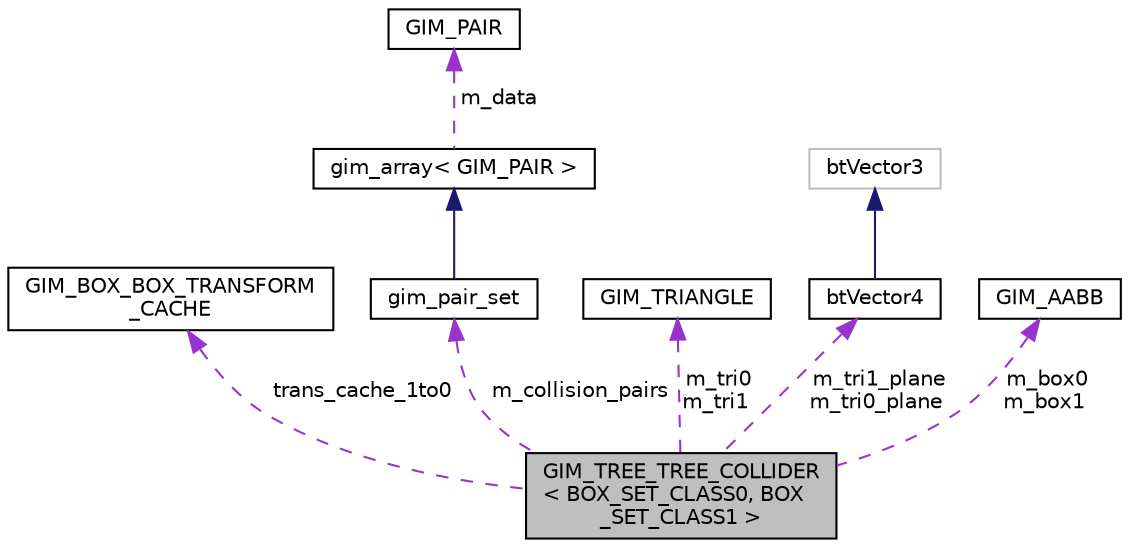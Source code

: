 digraph "GIM_TREE_TREE_COLLIDER&lt; BOX_SET_CLASS0, BOX_SET_CLASS1 &gt;"
{
  edge [fontname="Helvetica",fontsize="10",labelfontname="Helvetica",labelfontsize="10"];
  node [fontname="Helvetica",fontsize="10",shape=record];
  Node1 [label="GIM_TREE_TREE_COLLIDER\l\< BOX_SET_CLASS0, BOX\l_SET_CLASS1 \>",height=0.2,width=0.4,color="black", fillcolor="grey75", style="filled", fontcolor="black"];
  Node2 -> Node1 [dir="back",color="darkorchid3",fontsize="10",style="dashed",label=" trans_cache_1to0" ,fontname="Helvetica"];
  Node2 [label="GIM_BOX_BOX_TRANSFORM\l_CACHE",height=0.2,width=0.4,color="black", fillcolor="white", style="filled",URL="$class_g_i_m___b_o_x___b_o_x___t_r_a_n_s_f_o_r_m___c_a_c_h_e.html",tooltip="Class for transforming a model1 to the space of model0. "];
  Node3 -> Node1 [dir="back",color="darkorchid3",fontsize="10",style="dashed",label=" m_collision_pairs" ,fontname="Helvetica"];
  Node3 [label="gim_pair_set",height=0.2,width=0.4,color="black", fillcolor="white", style="filled",URL="$classgim__pair__set.html",tooltip="A pairset array. "];
  Node4 -> Node3 [dir="back",color="midnightblue",fontsize="10",style="solid",fontname="Helvetica"];
  Node4 [label="gim_array\< GIM_PAIR \>",height=0.2,width=0.4,color="black", fillcolor="white", style="filled",URL="$classgim__array.html"];
  Node5 -> Node4 [dir="back",color="darkorchid3",fontsize="10",style="dashed",label=" m_data" ,fontname="Helvetica"];
  Node5 [label="GIM_PAIR",height=0.2,width=0.4,color="black", fillcolor="white", style="filled",URL="$struct_g_i_m___p_a_i_r.html",tooltip="Overlapping pair. "];
  Node6 -> Node1 [dir="back",color="darkorchid3",fontsize="10",style="dashed",label=" m_tri0\nm_tri1" ,fontname="Helvetica"];
  Node6 [label="GIM_TRIANGLE",height=0.2,width=0.4,color="black", fillcolor="white", style="filled",URL="$class_g_i_m___t_r_i_a_n_g_l_e.html",tooltip="Class for colliding triangles. "];
  Node7 -> Node1 [dir="back",color="darkorchid3",fontsize="10",style="dashed",label=" m_tri1_plane\nm_tri0_plane" ,fontname="Helvetica"];
  Node7 [label="btVector4",height=0.2,width=0.4,color="black", fillcolor="white", style="filled",URL="$classbt_vector4.html"];
  Node8 -> Node7 [dir="back",color="midnightblue",fontsize="10",style="solid",fontname="Helvetica"];
  Node8 [label="btVector3",height=0.2,width=0.4,color="grey75", fillcolor="white", style="filled"];
  Node9 -> Node1 [dir="back",color="darkorchid3",fontsize="10",style="dashed",label=" m_box0\nm_box1" ,fontname="Helvetica"];
  Node9 [label="GIM_AABB",height=0.2,width=0.4,color="black", fillcolor="white", style="filled",URL="$class_g_i_m___a_a_b_b.html",tooltip="Axis aligned box. "];
}
